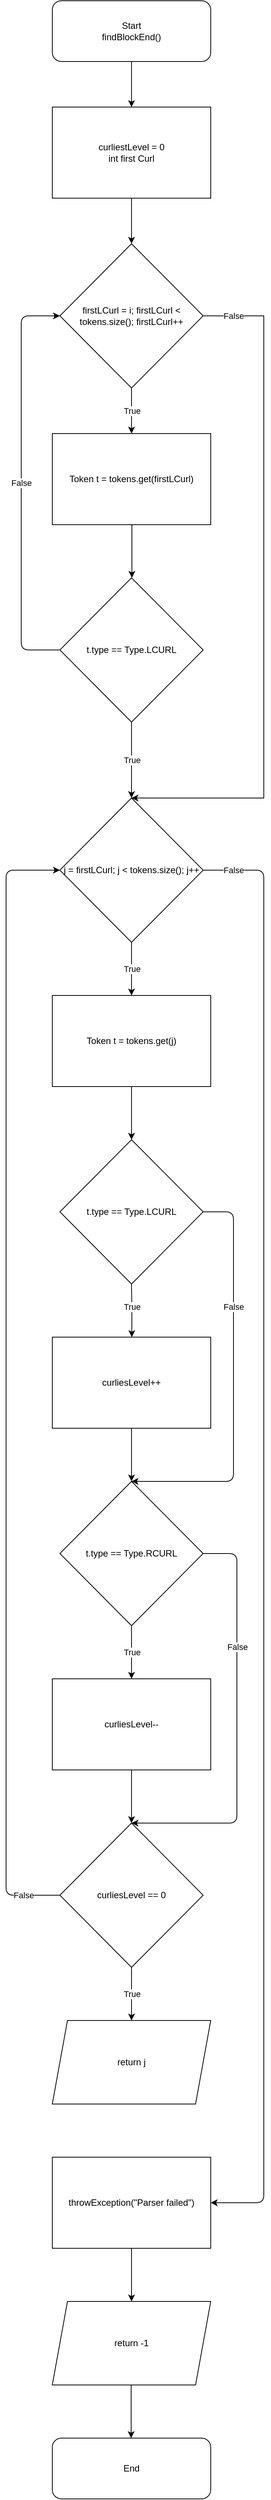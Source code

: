 <mxfile version="13.7.3" type="device"><diagram id="eOsqjFtl7ycSVgzmTtOg" name="Seite-1"><mxGraphModel dx="4155" dy="2140" grid="1" gridSize="10" guides="1" tooltips="1" connect="1" arrows="1" fold="1" page="1" pageScale="1" pageWidth="827" pageHeight="1169" math="0" shadow="0"><root><mxCell id="0"/><mxCell id="1" parent="0"/><mxCell id="b6DEh84-19G4fNHclAWw-1" value="Start&lt;br&gt;findBlockEnd()" style="rounded=1;whiteSpace=wrap;html=1;" parent="1" vertex="1"><mxGeometry x="81" y="40" width="209" height="80" as="geometry"/></mxCell><mxCell id="b6DEh84-19G4fNHclAWw-2" value="curliestLevel = 0&lt;br&gt;int first Curl" style="rounded=0;whiteSpace=wrap;html=1;" parent="1" vertex="1"><mxGeometry x="81" y="180" width="209" height="120" as="geometry"/></mxCell><mxCell id="b6DEh84-19G4fNHclAWw-3" value="" style="endArrow=classic;html=1;exitX=0.5;exitY=1;exitDx=0;exitDy=0;entryX=0.5;entryY=0;entryDx=0;entryDy=0;" parent="1" source="b6DEh84-19G4fNHclAWw-1" target="b6DEh84-19G4fNHclAWw-2" edge="1"><mxGeometry width="50" height="50" relative="1" as="geometry"><mxPoint x="180" y="440" as="sourcePoint"/><mxPoint x="230" y="390" as="targetPoint"/></mxGeometry></mxCell><mxCell id="b6DEh84-19G4fNHclAWw-46" value="False" style="edgeStyle=orthogonalEdgeStyle;rounded=0;orthogonalLoop=1;jettySize=auto;html=1;exitX=1;exitY=0.5;exitDx=0;exitDy=0;entryX=0.5;entryY=0;entryDx=0;entryDy=0;" parent="1" source="b6DEh84-19G4fNHclAWw-4" target="b6DEh84-19G4fNHclAWw-16" edge="1"><mxGeometry x="-0.91" relative="1" as="geometry"><mxPoint x="370" y="1095" as="targetPoint"/><Array as="points"><mxPoint x="360" y="455"/><mxPoint x="360" y="1090"/></Array><mxPoint as="offset"/></mxGeometry></mxCell><mxCell id="b6DEh84-19G4fNHclAWw-4" value="firstLCurl = i; firstLCurl &amp;lt; tokens.size(); firstLCurl++" style="rhombus;whiteSpace=wrap;html=1;" parent="1" vertex="1"><mxGeometry x="91" y="360" width="189" height="190" as="geometry"/></mxCell><mxCell id="b6DEh84-19G4fNHclAWw-5" value="" style="endArrow=classic;html=1;exitX=0.5;exitY=1;exitDx=0;exitDy=0;entryX=0.5;entryY=0;entryDx=0;entryDy=0;" parent="1" source="b6DEh84-19G4fNHclAWw-2" target="b6DEh84-19G4fNHclAWw-4" edge="1"><mxGeometry width="50" height="50" relative="1" as="geometry"><mxPoint x="195.5" y="130" as="sourcePoint"/><mxPoint x="195.5" y="190" as="targetPoint"/></mxGeometry></mxCell><mxCell id="b6DEh84-19G4fNHclAWw-6" value="Token t = tokens.get(firstLCurl)" style="rounded=0;whiteSpace=wrap;html=1;" parent="1" vertex="1"><mxGeometry x="81" y="610" width="209" height="120" as="geometry"/></mxCell><mxCell id="b6DEh84-19G4fNHclAWw-8" value="True" style="endArrow=classic;html=1;exitX=0.5;exitY=1;exitDx=0;exitDy=0;" parent="1" source="b6DEh84-19G4fNHclAWw-4" target="b6DEh84-19G4fNHclAWw-6" edge="1"><mxGeometry width="50" height="50" relative="1" as="geometry"><mxPoint x="180" y="430" as="sourcePoint"/><mxPoint x="230" y="380" as="targetPoint"/></mxGeometry></mxCell><mxCell id="b6DEh84-19G4fNHclAWw-10" value="" style="endArrow=classic;html=1;" parent="1" edge="1"><mxGeometry width="50" height="50" relative="1" as="geometry"><mxPoint x="186" y="730" as="sourcePoint"/><mxPoint x="186" y="800" as="targetPoint"/></mxGeometry></mxCell><mxCell id="b6DEh84-19G4fNHclAWw-12" value="t.type == Type.LCURL" style="rhombus;whiteSpace=wrap;html=1;" parent="1" vertex="1"><mxGeometry x="91" y="800" width="189" height="190" as="geometry"/></mxCell><mxCell id="b6DEh84-19G4fNHclAWw-14" value="False" style="endArrow=classic;html=1;exitX=0;exitY=0.5;exitDx=0;exitDy=0;entryX=0;entryY=0.5;entryDx=0;entryDy=0;" parent="1" source="b6DEh84-19G4fNHclAWw-12" target="b6DEh84-19G4fNHclAWw-4" edge="1"><mxGeometry width="50" height="50" relative="1" as="geometry"><mxPoint x="180" y="750" as="sourcePoint"/><mxPoint x="40" y="450" as="targetPoint"/><Array as="points"><mxPoint x="40" y="895"/><mxPoint x="40" y="670"/><mxPoint x="40" y="455"/></Array></mxGeometry></mxCell><mxCell id="b6DEh84-19G4fNHclAWw-15" value="True" style="endArrow=classic;html=1;exitX=0.5;exitY=1;exitDx=0;exitDy=0;entryX=0.5;entryY=0;entryDx=0;entryDy=0;" parent="1" source="b6DEh84-19G4fNHclAWw-12" target="b6DEh84-19G4fNHclAWw-16" edge="1"><mxGeometry width="50" height="50" relative="1" as="geometry"><mxPoint x="180" y="750" as="sourcePoint"/><mxPoint x="186" y="1090" as="targetPoint"/></mxGeometry></mxCell><mxCell id="b6DEh84-19G4fNHclAWw-16" value="j = firstLCurl; j &amp;lt; tokens.size(); j++" style="rhombus;whiteSpace=wrap;html=1;" parent="1" vertex="1"><mxGeometry x="91" y="1090" width="189" height="190" as="geometry"/></mxCell><mxCell id="b6DEh84-19G4fNHclAWw-17" value="Token t = tokens.get(j)" style="rounded=0;whiteSpace=wrap;html=1;" parent="1" vertex="1"><mxGeometry x="81" y="1350" width="209" height="120" as="geometry"/></mxCell><mxCell id="b6DEh84-19G4fNHclAWw-18" value="True" style="endArrow=classic;html=1;exitX=0.5;exitY=1;exitDx=0;exitDy=0;" parent="1" source="b6DEh84-19G4fNHclAWw-16" target="b6DEh84-19G4fNHclAWw-17" edge="1"><mxGeometry width="50" height="50" relative="1" as="geometry"><mxPoint x="185" y="1280" as="sourcePoint"/><mxPoint x="185" y="1350" as="targetPoint"/></mxGeometry></mxCell><mxCell id="b6DEh84-19G4fNHclAWw-20" value="" style="endArrow=classic;html=1;entryX=0.5;entryY=0;entryDx=0;entryDy=0;" parent="1" source="b6DEh84-19G4fNHclAWw-17" target="b6DEh84-19G4fNHclAWw-21" edge="1"><mxGeometry width="50" height="50" relative="1" as="geometry"><mxPoint x="185" y="1470" as="sourcePoint"/><mxPoint x="185" y="1540" as="targetPoint"/></mxGeometry></mxCell><mxCell id="b6DEh84-19G4fNHclAWw-21" value="t.type == Type.LCURL" style="rhombus;whiteSpace=wrap;html=1;" parent="1" vertex="1"><mxGeometry x="91" y="1540" width="189" height="190" as="geometry"/></mxCell><mxCell id="b6DEh84-19G4fNHclAWw-22" value="curliesLevel++" style="rounded=0;whiteSpace=wrap;html=1;" parent="1" vertex="1"><mxGeometry x="81" y="1800" width="209" height="120" as="geometry"/></mxCell><mxCell id="b6DEh84-19G4fNHclAWw-23" value="True" style="endArrow=classic;html=1;exitX=0.5;exitY=1;exitDx=0;exitDy=0;" parent="1" source="b6DEh84-19G4fNHclAWw-21" target="b6DEh84-19G4fNHclAWw-22" edge="1"><mxGeometry x="-0.143" width="50" height="50" relative="1" as="geometry"><mxPoint x="185" y="1740" as="sourcePoint"/><mxPoint x="185" y="1800" as="targetPoint"/><Array as="points"><mxPoint x="186" y="1770"/></Array><mxPoint as="offset"/></mxGeometry></mxCell><mxCell id="b6DEh84-19G4fNHclAWw-24" value="" style="endArrow=classic;html=1;entryX=0.5;entryY=0;entryDx=0;entryDy=0;" parent="1" source="b6DEh84-19G4fNHclAWw-22" target="b6DEh84-19G4fNHclAWw-25" edge="1"><mxGeometry width="50" height="50" relative="1" as="geometry"><mxPoint x="185.5" y="1920" as="sourcePoint"/><mxPoint x="185" y="1990" as="targetPoint"/></mxGeometry></mxCell><mxCell id="b6DEh84-19G4fNHclAWw-25" value="t.type == Type.RCURL" style="rhombus;whiteSpace=wrap;html=1;" parent="1" vertex="1"><mxGeometry x="91" y="1990" width="189" height="190" as="geometry"/></mxCell><mxCell id="b6DEh84-19G4fNHclAWw-26" value="curliesLevel--" style="rounded=0;whiteSpace=wrap;html=1;" parent="1" vertex="1"><mxGeometry x="81" y="2250" width="209" height="120" as="geometry"/></mxCell><mxCell id="b6DEh84-19G4fNHclAWw-27" value="True" style="endArrow=classic;html=1;exitX=0.5;exitY=1;exitDx=0;exitDy=0;" parent="1" source="b6DEh84-19G4fNHclAWw-25" target="b6DEh84-19G4fNHclAWw-26" edge="1"><mxGeometry width="50" height="50" relative="1" as="geometry"><mxPoint x="185" y="2190" as="sourcePoint"/><mxPoint x="185" y="2250" as="targetPoint"/></mxGeometry></mxCell><mxCell id="b6DEh84-19G4fNHclAWw-28" value="False" style="endArrow=classic;html=1;exitX=1;exitY=0.5;exitDx=0;exitDy=0;entryX=0.5;entryY=0;entryDx=0;entryDy=0;" parent="1" source="b6DEh84-19G4fNHclAWw-21" target="b6DEh84-19G4fNHclAWw-25" edge="1"><mxGeometry x="-0.377" width="50" height="50" relative="1" as="geometry"><mxPoint x="180" y="1870" as="sourcePoint"/><mxPoint x="230" y="1820" as="targetPoint"/><Array as="points"><mxPoint x="320" y="1635"/><mxPoint x="320" y="1990"/></Array><mxPoint as="offset"/></mxGeometry></mxCell><mxCell id="b6DEh84-19G4fNHclAWw-30" value="" style="endArrow=classic;html=1;entryX=0.5;entryY=0;entryDx=0;entryDy=0;" parent="1" source="b6DEh84-19G4fNHclAWw-26" target="b6DEh84-19G4fNHclAWw-31" edge="1"><mxGeometry width="50" height="50" relative="1" as="geometry"><mxPoint x="185.08" y="2370" as="sourcePoint"/><mxPoint x="185.08" y="2440" as="targetPoint"/></mxGeometry></mxCell><mxCell id="b6DEh84-19G4fNHclAWw-31" value="curliesLevel == 0" style="rhombus;whiteSpace=wrap;html=1;" parent="1" vertex="1"><mxGeometry x="91" y="2440" width="189" height="190" as="geometry"/></mxCell><mxCell id="b6DEh84-19G4fNHclAWw-32" value="return j" style="shape=parallelogram;perimeter=parallelogramPerimeter;whiteSpace=wrap;html=1;fixedSize=1;" parent="1" vertex="1"><mxGeometry x="81" y="2700" width="209" height="110" as="geometry"/></mxCell><mxCell id="b6DEh84-19G4fNHclAWw-33" value="True" style="endArrow=classic;html=1;" parent="1" source="b6DEh84-19G4fNHclAWw-31" target="b6DEh84-19G4fNHclAWw-32" edge="1"><mxGeometry width="50" height="50" relative="1" as="geometry"><mxPoint x="185.08" y="2630" as="sourcePoint"/><mxPoint x="185.08" y="2700" as="targetPoint"/></mxGeometry></mxCell><mxCell id="b6DEh84-19G4fNHclAWw-34" value="False" style="endArrow=classic;html=1;exitX=1;exitY=0.5;exitDx=0;exitDy=0;entryX=0.5;entryY=0;entryDx=0;entryDy=0;" parent="1" source="b6DEh84-19G4fNHclAWw-25" target="b6DEh84-19G4fNHclAWw-31" edge="1"><mxGeometry x="-0.377" width="50" height="50" relative="1" as="geometry"><mxPoint x="284.5" y="2085" as="sourcePoint"/><mxPoint x="190" y="2440" as="targetPoint"/><Array as="points"><mxPoint x="324.5" y="2085"/><mxPoint x="324.5" y="2440"/></Array><mxPoint as="offset"/></mxGeometry></mxCell><mxCell id="b6DEh84-19G4fNHclAWw-35" value="False" style="endArrow=classic;html=1;exitX=0;exitY=0.5;exitDx=0;exitDy=0;entryX=0;entryY=0.5;entryDx=0;entryDy=0;" parent="1" source="b6DEh84-19G4fNHclAWw-31" target="b6DEh84-19G4fNHclAWw-16" edge="1"><mxGeometry x="-0.935" width="50" height="50" relative="1" as="geometry"><mxPoint x="470" y="2090" as="sourcePoint"/><mxPoint x="520" y="2040" as="targetPoint"/><Array as="points"><mxPoint x="20" y="2535"/><mxPoint x="20" y="1185"/></Array><mxPoint as="offset"/></mxGeometry></mxCell><mxCell id="b6DEh84-19G4fNHclAWw-36" value="throwException(&quot;Parser failed&quot;)" style="rounded=0;whiteSpace=wrap;html=1;" parent="1" vertex="1"><mxGeometry x="81" y="2880" width="209" height="120" as="geometry"/></mxCell><mxCell id="b6DEh84-19G4fNHclAWw-37" value="False" style="endArrow=classic;html=1;entryX=1;entryY=0.5;entryDx=0;entryDy=0;exitX=1;exitY=0.5;exitDx=0;exitDy=0;" parent="1" source="b6DEh84-19G4fNHclAWw-16" target="b6DEh84-19G4fNHclAWw-36" edge="1"><mxGeometry x="-0.958" width="50" height="50" relative="1" as="geometry"><mxPoint x="590" y="3080" as="sourcePoint"/><mxPoint x="640" y="3030" as="targetPoint"/><Array as="points"><mxPoint x="360" y="1185"/><mxPoint x="360" y="2940"/></Array><mxPoint as="offset"/></mxGeometry></mxCell><mxCell id="b6DEh84-19G4fNHclAWw-39" value="" style="endArrow=classic;html=1;entryX=0.5;entryY=0;entryDx=0;entryDy=0;" parent="1" source="b6DEh84-19G4fNHclAWw-36" target="b6DEh84-19G4fNHclAWw-40" edge="1"><mxGeometry width="50" height="50" relative="1" as="geometry"><mxPoint x="185" y="3000" as="sourcePoint"/><mxPoint x="185" y="3070" as="targetPoint"/></mxGeometry></mxCell><mxCell id="b6DEh84-19G4fNHclAWw-40" value="return -1" style="shape=parallelogram;perimeter=parallelogramPerimeter;whiteSpace=wrap;html=1;fixedSize=1;" parent="1" vertex="1"><mxGeometry x="81" y="3070" width="209" height="110" as="geometry"/></mxCell><mxCell id="b6DEh84-19G4fNHclAWw-41" value="End&lt;br&gt;" style="rounded=1;whiteSpace=wrap;html=1;" parent="1" vertex="1"><mxGeometry x="81" y="3250" width="209" height="80" as="geometry"/></mxCell><mxCell id="b6DEh84-19G4fNHclAWw-42" value="" style="endArrow=classic;html=1;" parent="1" edge="1"><mxGeometry width="50" height="50" relative="1" as="geometry"><mxPoint x="185" y="3180" as="sourcePoint"/><mxPoint x="185" y="3250" as="targetPoint"/></mxGeometry></mxCell></root></mxGraphModel></diagram></mxfile>